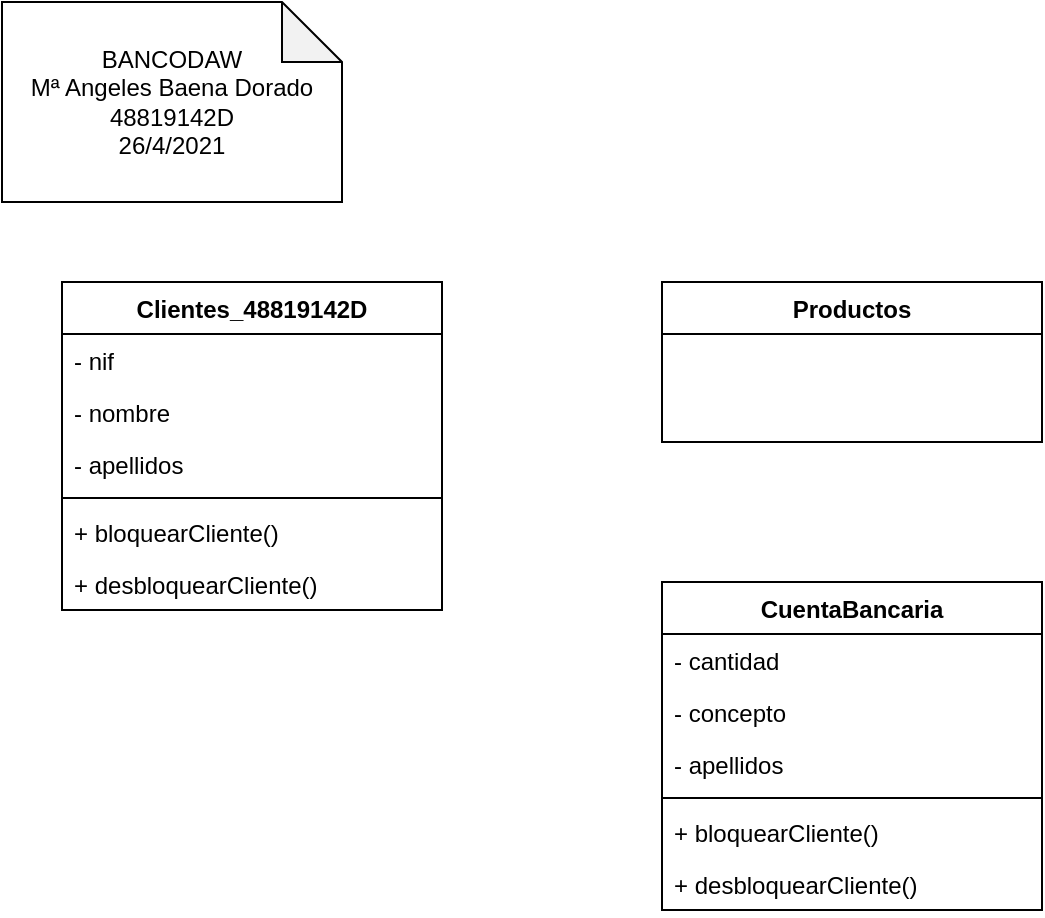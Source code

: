 <mxfile version="14.6.6" type="github">
  <diagram id="C5RBs43oDa-KdzZeNtuy" name="Page-1">
    <mxGraphModel dx="1422" dy="771" grid="1" gridSize="10" guides="1" tooltips="1" connect="1" arrows="1" fold="1" page="1" pageScale="1" pageWidth="1169" pageHeight="827" math="0" shadow="0">
      <root>
        <mxCell id="WIyWlLk6GJQsqaUBKTNV-0" />
        <mxCell id="WIyWlLk6GJQsqaUBKTNV-1" parent="WIyWlLk6GJQsqaUBKTNV-0" />
        <mxCell id="iE6FMapl29Qg4c_nM3nC-0" value="&lt;div&gt;BANCODAW&lt;/div&gt;&lt;div&gt;Mª Angeles Baena Dorado&lt;/div&gt;&lt;div&gt;48819142D&lt;br&gt;&lt;/div&gt;&lt;div&gt;26/4/2021&lt;br&gt;&lt;/div&gt;" style="shape=note;whiteSpace=wrap;html=1;backgroundOutline=1;darkOpacity=0.05;fontStyle=0" parent="WIyWlLk6GJQsqaUBKTNV-1" vertex="1">
          <mxGeometry x="40" y="20" width="170" height="100" as="geometry" />
        </mxCell>
        <mxCell id="xge_uJqHZkqQWPB38G0r-0" value="Clientes_48819142D" style="swimlane;fontStyle=1;align=center;verticalAlign=top;childLayout=stackLayout;horizontal=1;startSize=26;horizontalStack=0;resizeParent=1;resizeParentMax=0;resizeLast=0;collapsible=1;marginBottom=0;" vertex="1" parent="WIyWlLk6GJQsqaUBKTNV-1">
          <mxGeometry x="70" y="160" width="190" height="164" as="geometry" />
        </mxCell>
        <mxCell id="xge_uJqHZkqQWPB38G0r-1" value="- nif&#xa;" style="text;strokeColor=none;fillColor=none;align=left;verticalAlign=top;spacingLeft=4;spacingRight=4;overflow=hidden;rotatable=0;points=[[0,0.5],[1,0.5]];portConstraint=eastwest;" vertex="1" parent="xge_uJqHZkqQWPB38G0r-0">
          <mxGeometry y="26" width="190" height="26" as="geometry" />
        </mxCell>
        <mxCell id="xge_uJqHZkqQWPB38G0r-4" value="- nombre" style="text;strokeColor=none;fillColor=none;align=left;verticalAlign=top;spacingLeft=4;spacingRight=4;overflow=hidden;rotatable=0;points=[[0,0.5],[1,0.5]];portConstraint=eastwest;" vertex="1" parent="xge_uJqHZkqQWPB38G0r-0">
          <mxGeometry y="52" width="190" height="26" as="geometry" />
        </mxCell>
        <mxCell id="xge_uJqHZkqQWPB38G0r-5" value="- apellidos" style="text;strokeColor=none;fillColor=none;align=left;verticalAlign=top;spacingLeft=4;spacingRight=4;overflow=hidden;rotatable=0;points=[[0,0.5],[1,0.5]];portConstraint=eastwest;" vertex="1" parent="xge_uJqHZkqQWPB38G0r-0">
          <mxGeometry y="78" width="190" height="26" as="geometry" />
        </mxCell>
        <mxCell id="xge_uJqHZkqQWPB38G0r-2" value="" style="line;strokeWidth=1;fillColor=none;align=left;verticalAlign=middle;spacingTop=-1;spacingLeft=3;spacingRight=3;rotatable=0;labelPosition=right;points=[];portConstraint=eastwest;" vertex="1" parent="xge_uJqHZkqQWPB38G0r-0">
          <mxGeometry y="104" width="190" height="8" as="geometry" />
        </mxCell>
        <mxCell id="xge_uJqHZkqQWPB38G0r-3" value="+ bloquearCliente()" style="text;strokeColor=none;fillColor=none;align=left;verticalAlign=top;spacingLeft=4;spacingRight=4;overflow=hidden;rotatable=0;points=[[0,0.5],[1,0.5]];portConstraint=eastwest;" vertex="1" parent="xge_uJqHZkqQWPB38G0r-0">
          <mxGeometry y="112" width="190" height="26" as="geometry" />
        </mxCell>
        <mxCell id="xge_uJqHZkqQWPB38G0r-6" value="+ desbloquearCliente()" style="text;strokeColor=none;fillColor=none;align=left;verticalAlign=top;spacingLeft=4;spacingRight=4;overflow=hidden;rotatable=0;points=[[0,0.5],[1,0.5]];portConstraint=eastwest;" vertex="1" parent="xge_uJqHZkqQWPB38G0r-0">
          <mxGeometry y="138" width="190" height="26" as="geometry" />
        </mxCell>
        <mxCell id="xge_uJqHZkqQWPB38G0r-7" value="Productos" style="swimlane;fontStyle=1;align=center;verticalAlign=top;childLayout=stackLayout;horizontal=1;startSize=26;horizontalStack=0;resizeParent=1;resizeParentMax=0;resizeLast=0;collapsible=1;marginBottom=0;" vertex="1" parent="WIyWlLk6GJQsqaUBKTNV-1">
          <mxGeometry x="370" y="160" width="190" height="80" as="geometry" />
        </mxCell>
        <mxCell id="xge_uJqHZkqQWPB38G0r-14" value="CuentaBancaria" style="swimlane;fontStyle=1;align=center;verticalAlign=top;childLayout=stackLayout;horizontal=1;startSize=26;horizontalStack=0;resizeParent=1;resizeParentMax=0;resizeLast=0;collapsible=1;marginBottom=0;" vertex="1" parent="WIyWlLk6GJQsqaUBKTNV-1">
          <mxGeometry x="370" y="310" width="190" height="164" as="geometry" />
        </mxCell>
        <mxCell id="xge_uJqHZkqQWPB38G0r-15" value="- cantidad" style="text;strokeColor=none;fillColor=none;align=left;verticalAlign=top;spacingLeft=4;spacingRight=4;overflow=hidden;rotatable=0;points=[[0,0.5],[1,0.5]];portConstraint=eastwest;" vertex="1" parent="xge_uJqHZkqQWPB38G0r-14">
          <mxGeometry y="26" width="190" height="26" as="geometry" />
        </mxCell>
        <mxCell id="xge_uJqHZkqQWPB38G0r-16" value="- concepto" style="text;strokeColor=none;fillColor=none;align=left;verticalAlign=top;spacingLeft=4;spacingRight=4;overflow=hidden;rotatable=0;points=[[0,0.5],[1,0.5]];portConstraint=eastwest;" vertex="1" parent="xge_uJqHZkqQWPB38G0r-14">
          <mxGeometry y="52" width="190" height="26" as="geometry" />
        </mxCell>
        <mxCell id="xge_uJqHZkqQWPB38G0r-17" value="- apellidos" style="text;strokeColor=none;fillColor=none;align=left;verticalAlign=top;spacingLeft=4;spacingRight=4;overflow=hidden;rotatable=0;points=[[0,0.5],[1,0.5]];portConstraint=eastwest;" vertex="1" parent="xge_uJqHZkqQWPB38G0r-14">
          <mxGeometry y="78" width="190" height="26" as="geometry" />
        </mxCell>
        <mxCell id="xge_uJqHZkqQWPB38G0r-18" value="" style="line;strokeWidth=1;fillColor=none;align=left;verticalAlign=middle;spacingTop=-1;spacingLeft=3;spacingRight=3;rotatable=0;labelPosition=right;points=[];portConstraint=eastwest;" vertex="1" parent="xge_uJqHZkqQWPB38G0r-14">
          <mxGeometry y="104" width="190" height="8" as="geometry" />
        </mxCell>
        <mxCell id="xge_uJqHZkqQWPB38G0r-19" value="+ bloquearCliente()" style="text;strokeColor=none;fillColor=none;align=left;verticalAlign=top;spacingLeft=4;spacingRight=4;overflow=hidden;rotatable=0;points=[[0,0.5],[1,0.5]];portConstraint=eastwest;" vertex="1" parent="xge_uJqHZkqQWPB38G0r-14">
          <mxGeometry y="112" width="190" height="26" as="geometry" />
        </mxCell>
        <mxCell id="xge_uJqHZkqQWPB38G0r-20" value="+ desbloquearCliente()" style="text;strokeColor=none;fillColor=none;align=left;verticalAlign=top;spacingLeft=4;spacingRight=4;overflow=hidden;rotatable=0;points=[[0,0.5],[1,0.5]];portConstraint=eastwest;" vertex="1" parent="xge_uJqHZkqQWPB38G0r-14">
          <mxGeometry y="138" width="190" height="26" as="geometry" />
        </mxCell>
      </root>
    </mxGraphModel>
  </diagram>
</mxfile>
